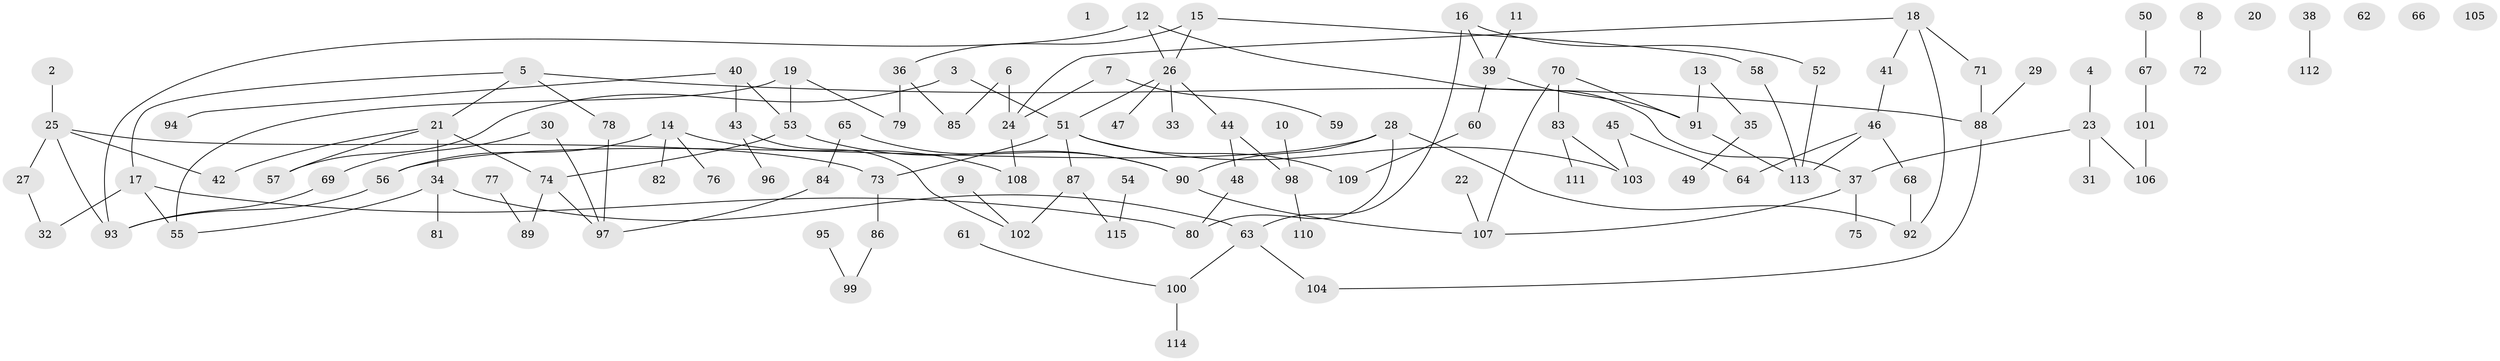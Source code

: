 // Generated by graph-tools (version 1.1) at 2025/49/03/09/25 03:49:03]
// undirected, 115 vertices, 133 edges
graph export_dot {
graph [start="1"]
  node [color=gray90,style=filled];
  1;
  2;
  3;
  4;
  5;
  6;
  7;
  8;
  9;
  10;
  11;
  12;
  13;
  14;
  15;
  16;
  17;
  18;
  19;
  20;
  21;
  22;
  23;
  24;
  25;
  26;
  27;
  28;
  29;
  30;
  31;
  32;
  33;
  34;
  35;
  36;
  37;
  38;
  39;
  40;
  41;
  42;
  43;
  44;
  45;
  46;
  47;
  48;
  49;
  50;
  51;
  52;
  53;
  54;
  55;
  56;
  57;
  58;
  59;
  60;
  61;
  62;
  63;
  64;
  65;
  66;
  67;
  68;
  69;
  70;
  71;
  72;
  73;
  74;
  75;
  76;
  77;
  78;
  79;
  80;
  81;
  82;
  83;
  84;
  85;
  86;
  87;
  88;
  89;
  90;
  91;
  92;
  93;
  94;
  95;
  96;
  97;
  98;
  99;
  100;
  101;
  102;
  103;
  104;
  105;
  106;
  107;
  108;
  109;
  110;
  111;
  112;
  113;
  114;
  115;
  2 -- 25;
  3 -- 51;
  3 -- 57;
  4 -- 23;
  5 -- 17;
  5 -- 21;
  5 -- 78;
  5 -- 88;
  6 -- 24;
  6 -- 85;
  7 -- 24;
  7 -- 59;
  8 -- 72;
  9 -- 102;
  10 -- 98;
  11 -- 39;
  12 -- 26;
  12 -- 37;
  12 -- 93;
  13 -- 35;
  13 -- 91;
  14 -- 56;
  14 -- 76;
  14 -- 82;
  14 -- 108;
  15 -- 26;
  15 -- 36;
  15 -- 58;
  16 -- 39;
  16 -- 52;
  16 -- 63;
  17 -- 32;
  17 -- 55;
  17 -- 80;
  18 -- 24;
  18 -- 41;
  18 -- 71;
  18 -- 92;
  19 -- 53;
  19 -- 55;
  19 -- 79;
  21 -- 34;
  21 -- 42;
  21 -- 57;
  21 -- 74;
  22 -- 107;
  23 -- 31;
  23 -- 37;
  23 -- 106;
  24 -- 108;
  25 -- 27;
  25 -- 42;
  25 -- 73;
  25 -- 93;
  26 -- 33;
  26 -- 44;
  26 -- 47;
  26 -- 51;
  27 -- 32;
  28 -- 56;
  28 -- 80;
  28 -- 90;
  28 -- 92;
  29 -- 88;
  30 -- 69;
  30 -- 97;
  34 -- 55;
  34 -- 63;
  34 -- 81;
  35 -- 49;
  36 -- 79;
  36 -- 85;
  37 -- 75;
  37 -- 107;
  38 -- 112;
  39 -- 60;
  39 -- 91;
  40 -- 43;
  40 -- 53;
  40 -- 94;
  41 -- 46;
  43 -- 96;
  43 -- 102;
  44 -- 48;
  44 -- 98;
  45 -- 64;
  45 -- 103;
  46 -- 64;
  46 -- 68;
  46 -- 113;
  48 -- 80;
  50 -- 67;
  51 -- 73;
  51 -- 87;
  51 -- 103;
  51 -- 109;
  52 -- 113;
  53 -- 74;
  53 -- 90;
  54 -- 115;
  56 -- 93;
  58 -- 113;
  60 -- 109;
  61 -- 100;
  63 -- 100;
  63 -- 104;
  65 -- 84;
  65 -- 90;
  67 -- 101;
  68 -- 92;
  69 -- 93;
  70 -- 83;
  70 -- 91;
  70 -- 107;
  71 -- 88;
  73 -- 86;
  74 -- 89;
  74 -- 97;
  77 -- 89;
  78 -- 97;
  83 -- 103;
  83 -- 111;
  84 -- 97;
  86 -- 99;
  87 -- 102;
  87 -- 115;
  88 -- 104;
  90 -- 107;
  91 -- 113;
  95 -- 99;
  98 -- 110;
  100 -- 114;
  101 -- 106;
}
